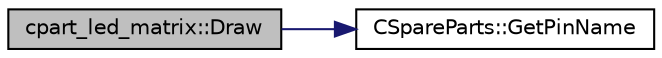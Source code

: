 digraph "cpart_led_matrix::Draw"
{
 // LATEX_PDF_SIZE
  edge [fontname="Helvetica",fontsize="10",labelfontname="Helvetica",labelfontsize="10"];
  node [fontname="Helvetica",fontsize="10",shape=record];
  rankdir="LR";
  Node1 [label="cpart_led_matrix::Draw",height=0.2,width=0.4,color="black", fillcolor="grey75", style="filled", fontcolor="black",tooltip="Called ever 100ms to draw part."];
  Node1 -> Node2 [color="midnightblue",fontsize="10",style="solid",fontname="Helvetica"];
  Node2 [label="CSpareParts::GetPinName",height=0.2,width=0.4,color="black", fillcolor="white", style="filled",URL="$class_c_spare_parts.html#a56db36d1a8c49ca039b5feb083f4fed0",tooltip="Return the name of one pin."];
}
